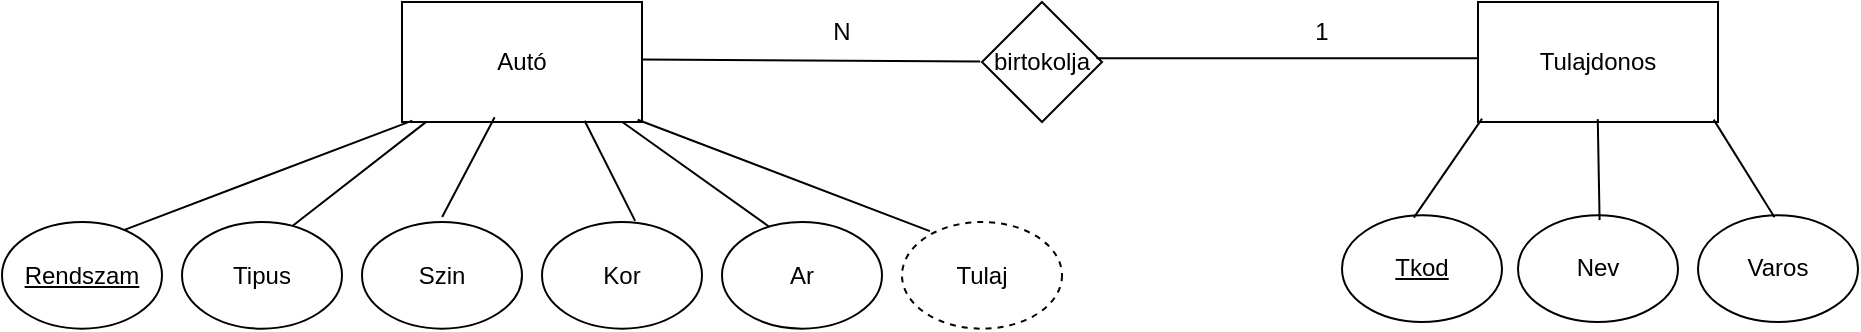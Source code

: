<mxfile version="26.2.3">
  <diagram name="1 oldal" id="9xd8Wnc-BWpXgOD8Jb7U">
    <mxGraphModel dx="2043" dy="649" grid="1" gridSize="10" guides="1" tooltips="1" connect="1" arrows="1" fold="1" page="1" pageScale="1" pageWidth="827" pageHeight="1169" math="0" shadow="0">
      <root>
        <mxCell id="0" />
        <mxCell id="1" parent="0" />
        <mxCell id="dr2lgswTzBWp2zcqPOgE-1" value="&lt;font style=&quot;vertical-align: inherit;&quot;&gt;&lt;font style=&quot;vertical-align: inherit;&quot;&gt;Autó&lt;/font&gt;&lt;/font&gt;" style="rounded=0;whiteSpace=wrap;html=1;" vertex="1" parent="1">
          <mxGeometry x="40" y="500" width="120" height="60" as="geometry" />
        </mxCell>
        <mxCell id="dr2lgswTzBWp2zcqPOgE-4" value="&lt;font style=&quot;vertical-align: inherit;&quot;&gt;&lt;font style=&quot;vertical-align: inherit;&quot;&gt;Tulajdonos&lt;/font&gt;&lt;/font&gt;" style="rounded=0;whiteSpace=wrap;html=1;" vertex="1" parent="1">
          <mxGeometry x="578" y="500" width="120" height="60" as="geometry" />
        </mxCell>
        <mxCell id="dr2lgswTzBWp2zcqPOgE-5" value="&lt;font style=&quot;vertical-align: inherit;&quot;&gt;&lt;font style=&quot;vertical-align: inherit;&quot;&gt;&lt;font style=&quot;vertical-align: inherit;&quot;&gt;&lt;font style=&quot;vertical-align: inherit;&quot;&gt;Szin&lt;/font&gt;&lt;/font&gt;&lt;/font&gt;&lt;/font&gt;" style="ellipse;whiteSpace=wrap;html=1;" vertex="1" parent="1">
          <mxGeometry x="20" y="610" width="80" height="53.33" as="geometry" />
        </mxCell>
        <mxCell id="dr2lgswTzBWp2zcqPOgE-6" value="&lt;font style=&quot;vertical-align: inherit;&quot;&gt;&lt;font style=&quot;vertical-align: inherit;&quot;&gt;&lt;u&gt;&lt;font style=&quot;vertical-align: inherit;&quot;&gt;&lt;font style=&quot;vertical-align: inherit;&quot;&gt;Rendszam&lt;/font&gt;&lt;/font&gt;&lt;/u&gt;&lt;/font&gt;&lt;/font&gt;" style="ellipse;whiteSpace=wrap;html=1;" vertex="1" parent="1">
          <mxGeometry x="-160" y="610" width="80" height="53.33" as="geometry" />
        </mxCell>
        <mxCell id="dr2lgswTzBWp2zcqPOgE-7" value="&lt;font style=&quot;vertical-align: inherit;&quot;&gt;&lt;font style=&quot;vertical-align: inherit;&quot;&gt;&lt;font style=&quot;vertical-align: inherit;&quot;&gt;&lt;font style=&quot;vertical-align: inherit;&quot;&gt;&lt;font style=&quot;vertical-align: inherit;&quot;&gt;&lt;font style=&quot;vertical-align: inherit;&quot;&gt;Tipus&lt;/font&gt;&lt;/font&gt;&lt;/font&gt;&lt;/font&gt;&lt;/font&gt;&lt;/font&gt;" style="ellipse;whiteSpace=wrap;html=1;" vertex="1" parent="1">
          <mxGeometry x="-70" y="610" width="80" height="53.33" as="geometry" />
        </mxCell>
        <mxCell id="dr2lgswTzBWp2zcqPOgE-8" value="&lt;font style=&quot;vertical-align: inherit;&quot;&gt;&lt;font style=&quot;vertical-align: inherit;&quot;&gt;&lt;font style=&quot;vertical-align: inherit;&quot;&gt;&lt;font style=&quot;vertical-align: inherit;&quot;&gt;Kor&lt;/font&gt;&lt;/font&gt;&lt;/font&gt;&lt;/font&gt;" style="ellipse;whiteSpace=wrap;html=1;" vertex="1" parent="1">
          <mxGeometry x="110" y="610" width="80" height="53.33" as="geometry" />
        </mxCell>
        <mxCell id="dr2lgswTzBWp2zcqPOgE-9" value="&lt;font style=&quot;vertical-align: inherit;&quot;&gt;&lt;font style=&quot;vertical-align: inherit;&quot;&gt;Ar&lt;/font&gt;&lt;/font&gt;" style="ellipse;whiteSpace=wrap;html=1;fontStyle=0" vertex="1" parent="1">
          <mxGeometry x="200" y="610" width="80" height="53.33" as="geometry" />
        </mxCell>
        <mxCell id="dr2lgswTzBWp2zcqPOgE-10" value="&lt;font style=&quot;vertical-align: inherit;&quot;&gt;&lt;font style=&quot;vertical-align: inherit;&quot;&gt;&lt;font style=&quot;vertical-align: inherit;&quot;&gt;&lt;font style=&quot;vertical-align: inherit;&quot;&gt;Tulaj&lt;/font&gt;&lt;/font&gt;&lt;/font&gt;&lt;/font&gt;" style="ellipse;whiteSpace=wrap;html=1;dashed=1;" vertex="1" parent="1">
          <mxGeometry x="290" y="610" width="80" height="53.33" as="geometry" />
        </mxCell>
        <mxCell id="dr2lgswTzBWp2zcqPOgE-11" value="&lt;font style=&quot;vertical-align: inherit;&quot;&gt;&lt;font style=&quot;vertical-align: inherit;&quot;&gt;Tkod&lt;/font&gt;&lt;/font&gt;" style="ellipse;whiteSpace=wrap;html=1;fontStyle=4" vertex="1" parent="1">
          <mxGeometry x="510" y="606.67" width="80" height="53.33" as="geometry" />
        </mxCell>
        <mxCell id="dr2lgswTzBWp2zcqPOgE-12" value="&lt;font style=&quot;vertical-align: inherit;&quot;&gt;&lt;font style=&quot;vertical-align: inherit;&quot;&gt;Nev&lt;/font&gt;&lt;/font&gt;" style="ellipse;whiteSpace=wrap;html=1;" vertex="1" parent="1">
          <mxGeometry x="598" y="606.67" width="80" height="53.33" as="geometry" />
        </mxCell>
        <mxCell id="dr2lgswTzBWp2zcqPOgE-13" value="&lt;font style=&quot;vertical-align: inherit;&quot;&gt;&lt;font style=&quot;vertical-align: inherit;&quot;&gt;Varos&lt;/font&gt;&lt;/font&gt;" style="ellipse;whiteSpace=wrap;html=1;" vertex="1" parent="1">
          <mxGeometry x="688" y="606.67" width="80" height="53.33" as="geometry" />
        </mxCell>
        <mxCell id="dr2lgswTzBWp2zcqPOgE-14" value="" style="endArrow=none;html=1;rounded=0;exitX=0.761;exitY=0.076;exitDx=0;exitDy=0;exitPerimeter=0;entryX=0.043;entryY=0.988;entryDx=0;entryDy=0;entryPerimeter=0;" edge="1" parent="1" source="dr2lgswTzBWp2zcqPOgE-6" target="dr2lgswTzBWp2zcqPOgE-1">
          <mxGeometry width="50" height="50" relative="1" as="geometry">
            <mxPoint x="-10" y="610" as="sourcePoint" />
            <mxPoint x="40" y="560" as="targetPoint" />
          </mxGeometry>
        </mxCell>
        <mxCell id="dr2lgswTzBWp2zcqPOgE-15" value="" style="endArrow=none;html=1;rounded=0;exitX=0.69;exitY=0.038;exitDx=0;exitDy=0;exitPerimeter=0;entryX=0.102;entryY=0.997;entryDx=0;entryDy=0;entryPerimeter=0;" edge="1" parent="1" source="dr2lgswTzBWp2zcqPOgE-7" target="dr2lgswTzBWp2zcqPOgE-1">
          <mxGeometry width="50" height="50" relative="1" as="geometry">
            <mxPoint x="-89" y="624" as="sourcePoint" />
            <mxPoint x="55" y="569" as="targetPoint" />
          </mxGeometry>
        </mxCell>
        <mxCell id="dr2lgswTzBWp2zcqPOgE-16" value="" style="endArrow=none;html=1;rounded=0;exitX=0.501;exitY=-0.047;exitDx=0;exitDy=0;exitPerimeter=0;entryX=0.386;entryY=0.96;entryDx=0;entryDy=0;entryPerimeter=0;" edge="1" parent="1" source="dr2lgswTzBWp2zcqPOgE-5" target="dr2lgswTzBWp2zcqPOgE-1">
          <mxGeometry width="50" height="50" relative="1" as="geometry">
            <mxPoint x="20" y="610" as="sourcePoint" />
            <mxPoint x="85" y="560" as="targetPoint" />
          </mxGeometry>
        </mxCell>
        <mxCell id="dr2lgswTzBWp2zcqPOgE-17" value="" style="endArrow=none;html=1;rounded=0;exitX=0.582;exitY=-0.011;exitDx=0;exitDy=0;exitPerimeter=0;entryX=0.761;entryY=0.989;entryDx=0;entryDy=0;entryPerimeter=0;" edge="1" parent="1" source="dr2lgswTzBWp2zcqPOgE-8" target="dr2lgswTzBWp2zcqPOgE-1">
          <mxGeometry width="50" height="50" relative="1" as="geometry">
            <mxPoint x="67.5" y="610" as="sourcePoint" />
            <mxPoint x="132.5" y="560" as="targetPoint" />
          </mxGeometry>
        </mxCell>
        <mxCell id="dr2lgswTzBWp2zcqPOgE-18" value="" style="endArrow=none;html=1;rounded=0;exitX=0.295;exitY=0.044;exitDx=0;exitDy=0;exitPerimeter=0;entryX=0.918;entryY=1;entryDx=0;entryDy=0;entryPerimeter=0;" edge="1" parent="1" source="dr2lgswTzBWp2zcqPOgE-9" target="dr2lgswTzBWp2zcqPOgE-1">
          <mxGeometry width="50" height="50" relative="1" as="geometry">
            <mxPoint x="176" y="610" as="sourcePoint" />
            <mxPoint x="150" y="560" as="targetPoint" />
          </mxGeometry>
        </mxCell>
        <mxCell id="dr2lgswTzBWp2zcqPOgE-19" value="" style="endArrow=none;html=1;rounded=0;exitX=0.174;exitY=0.086;exitDx=0;exitDy=0;exitPerimeter=0;entryX=0.982;entryY=0.981;entryDx=0;entryDy=0;entryPerimeter=0;" edge="1" parent="1" source="dr2lgswTzBWp2zcqPOgE-10" target="dr2lgswTzBWp2zcqPOgE-1">
          <mxGeometry width="50" height="50" relative="1" as="geometry">
            <mxPoint x="234" y="612" as="sourcePoint" />
            <mxPoint x="160" y="560" as="targetPoint" />
          </mxGeometry>
        </mxCell>
        <mxCell id="dr2lgswTzBWp2zcqPOgE-21" value="" style="endArrow=none;html=1;rounded=0;entryX=0.017;entryY=0.972;entryDx=0;entryDy=0;entryPerimeter=0;exitX=0.449;exitY=0.022;exitDx=0;exitDy=0;exitPerimeter=0;" edge="1" parent="1" source="dr2lgswTzBWp2zcqPOgE-11" target="dr2lgswTzBWp2zcqPOgE-4">
          <mxGeometry width="50" height="50" relative="1" as="geometry">
            <mxPoint x="550" y="606.51" as="sourcePoint" />
            <mxPoint x="578" y="560" as="targetPoint" />
          </mxGeometry>
        </mxCell>
        <mxCell id="dr2lgswTzBWp2zcqPOgE-22" value="" style="endArrow=none;html=1;rounded=0;entryX=0.499;entryY=0.976;entryDx=0;entryDy=0;entryPerimeter=0;exitX=0.51;exitY=0.045;exitDx=0;exitDy=0;exitPerimeter=0;" edge="1" parent="1" source="dr2lgswTzBWp2zcqPOgE-12" target="dr2lgswTzBWp2zcqPOgE-4">
          <mxGeometry width="50" height="50" relative="1" as="geometry">
            <mxPoint x="608" y="610" as="sourcePoint" />
            <mxPoint x="638" y="561" as="targetPoint" />
          </mxGeometry>
        </mxCell>
        <mxCell id="dr2lgswTzBWp2zcqPOgE-23" value="" style="endArrow=none;html=1;rounded=0;entryX=0.982;entryY=0.98;entryDx=0;entryDy=0;entryPerimeter=0;exitX=0.478;exitY=0.018;exitDx=0;exitDy=0;exitPerimeter=0;" edge="1" parent="1" source="dr2lgswTzBWp2zcqPOgE-13" target="dr2lgswTzBWp2zcqPOgE-4">
          <mxGeometry width="50" height="50" relative="1" as="geometry">
            <mxPoint x="699" y="610" as="sourcePoint" />
            <mxPoint x="698" y="560" as="targetPoint" />
          </mxGeometry>
        </mxCell>
        <mxCell id="dr2lgswTzBWp2zcqPOgE-24" value="birtokolja" style="rhombus;whiteSpace=wrap;html=1;" vertex="1" parent="1">
          <mxGeometry x="330" y="500" width="60" height="60" as="geometry" />
        </mxCell>
        <mxCell id="dr2lgswTzBWp2zcqPOgE-25" value="" style="endArrow=none;html=1;rounded=0;exitX=1.002;exitY=0.479;exitDx=0;exitDy=0;exitPerimeter=0;entryX=-0.015;entryY=0.496;entryDx=0;entryDy=0;entryPerimeter=0;" edge="1" parent="1" source="dr2lgswTzBWp2zcqPOgE-1" target="dr2lgswTzBWp2zcqPOgE-24">
          <mxGeometry width="50" height="50" relative="1" as="geometry">
            <mxPoint x="280" y="580" as="sourcePoint" />
            <mxPoint x="330" y="530" as="targetPoint" />
          </mxGeometry>
        </mxCell>
        <mxCell id="dr2lgswTzBWp2zcqPOgE-26" value="" style="endArrow=none;html=1;rounded=0;exitX=0.953;exitY=0.469;exitDx=0;exitDy=0;exitPerimeter=0;entryX=-0.001;entryY=0.469;entryDx=0;entryDy=0;entryPerimeter=0;" edge="1" parent="1" source="dr2lgswTzBWp2zcqPOgE-24" target="dr2lgswTzBWp2zcqPOgE-4">
          <mxGeometry width="50" height="50" relative="1" as="geometry">
            <mxPoint x="390" y="528" as="sourcePoint" />
            <mxPoint x="564" y="532" as="targetPoint" />
          </mxGeometry>
        </mxCell>
        <mxCell id="dr2lgswTzBWp2zcqPOgE-27" value="N" style="text;html=1;align=center;verticalAlign=middle;whiteSpace=wrap;rounded=0;" vertex="1" parent="1">
          <mxGeometry x="230" y="500" width="60" height="30" as="geometry" />
        </mxCell>
        <mxCell id="dr2lgswTzBWp2zcqPOgE-28" value="1" style="text;html=1;align=center;verticalAlign=middle;whiteSpace=wrap;rounded=0;" vertex="1" parent="1">
          <mxGeometry x="470" y="500" width="60" height="30" as="geometry" />
        </mxCell>
      </root>
    </mxGraphModel>
  </diagram>
</mxfile>
